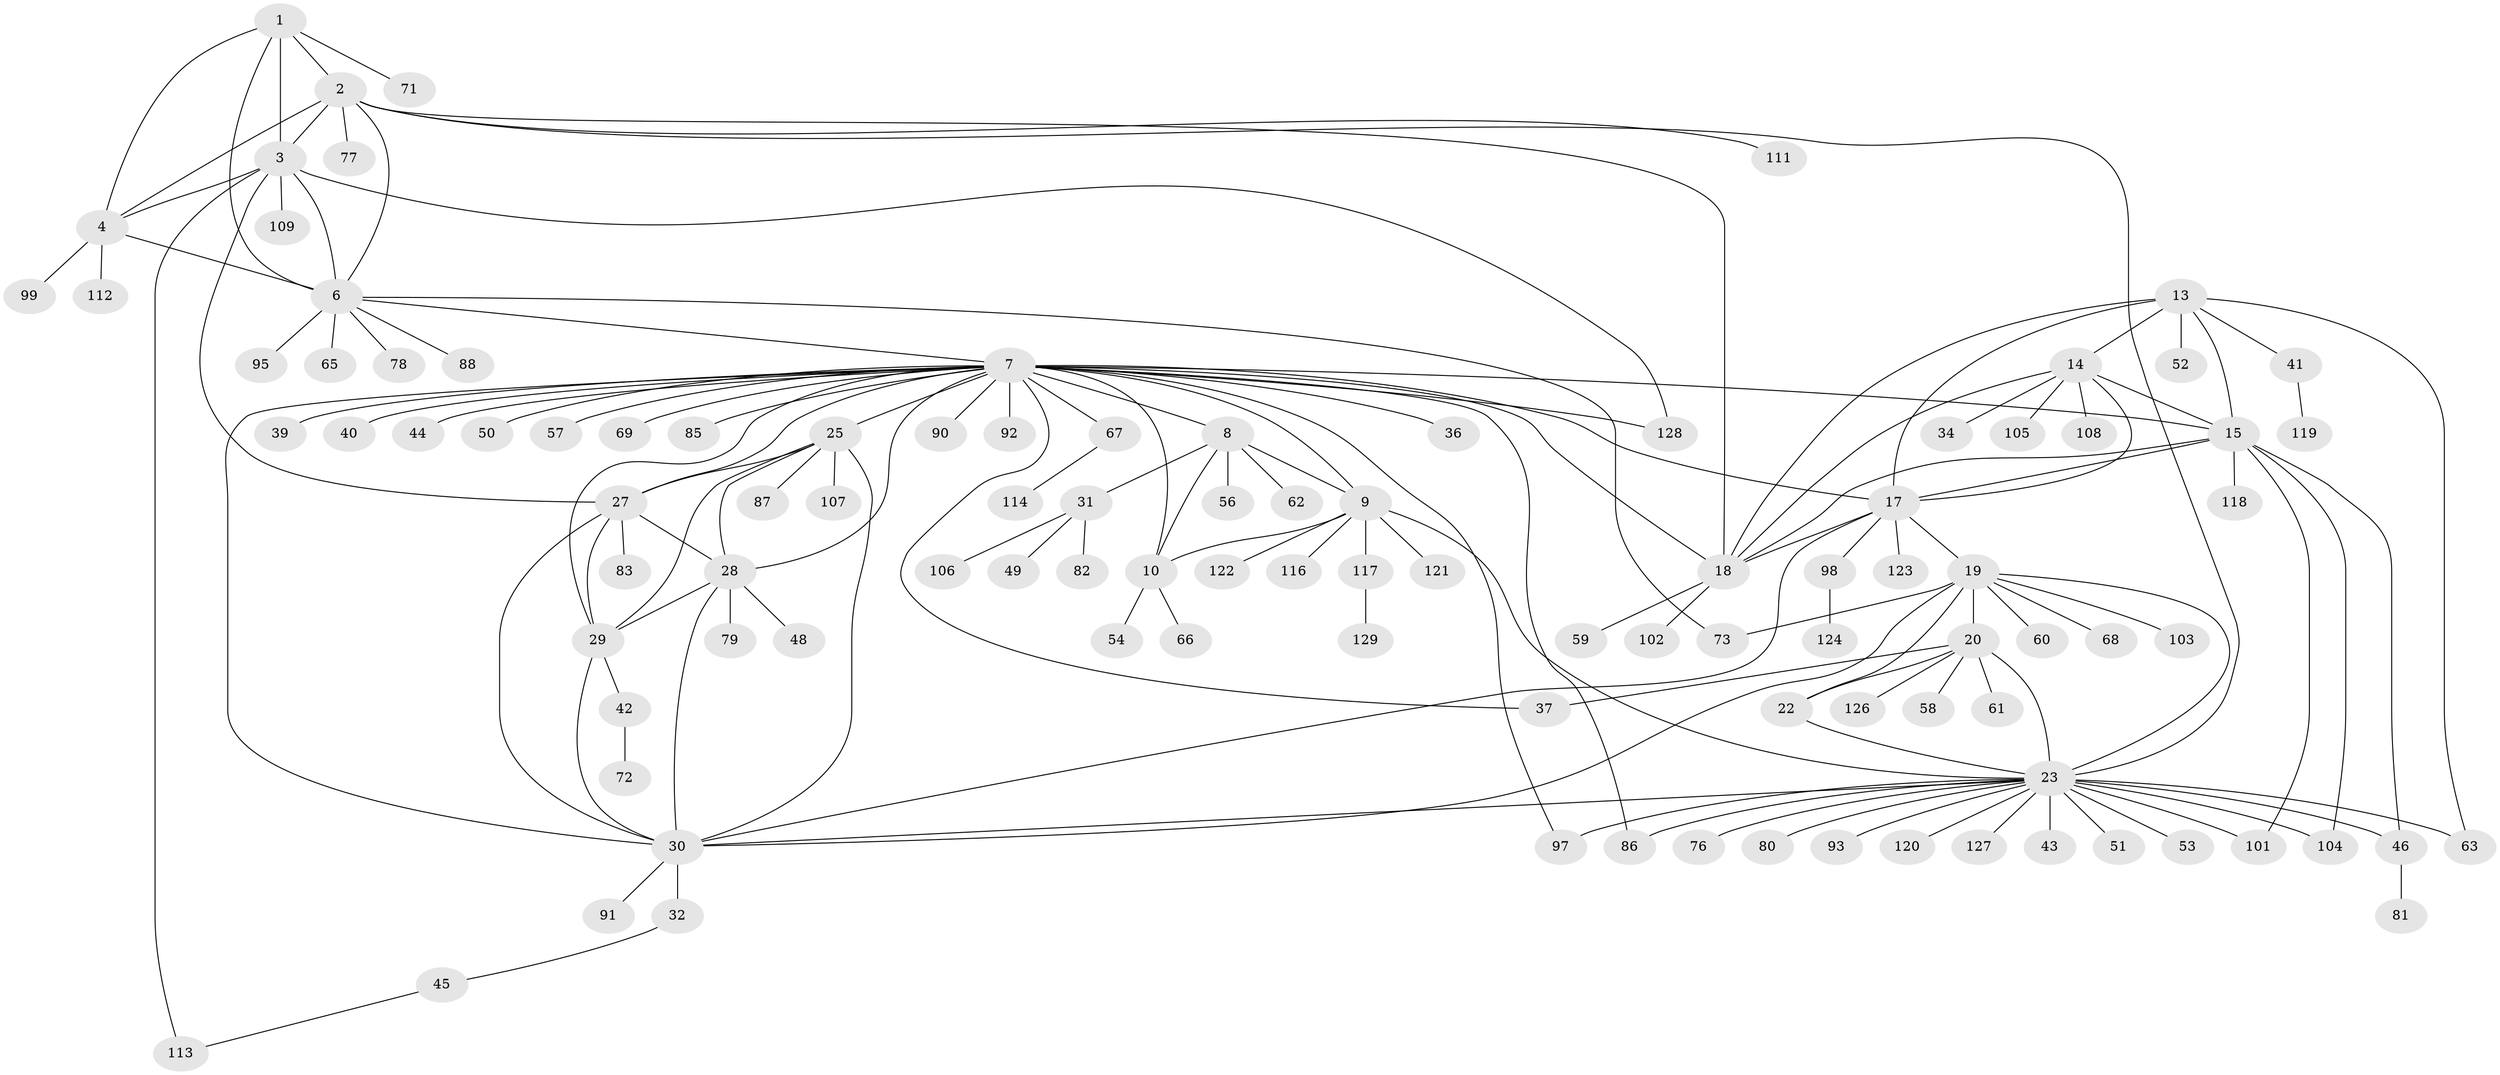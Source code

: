 // original degree distribution, {7: 0.03076923076923077, 9: 0.038461538461538464, 8: 0.05384615384615385, 6: 0.03076923076923077, 12: 0.007692307692307693, 17: 0.015384615384615385, 5: 0.015384615384615385, 10: 0.023076923076923078, 11: 0.007692307692307693, 14: 0.007692307692307693, 3: 0.046153846153846156, 2: 0.15384615384615385, 1: 0.5692307692307692}
// Generated by graph-tools (version 1.1) at 2025/42/03/06/25 10:42:12]
// undirected, 105 vertices, 151 edges
graph export_dot {
graph [start="1"]
  node [color=gray90,style=filled];
  1 [super="+89"];
  2;
  3 [super="+5"];
  4 [super="+94"];
  6 [super="+110"];
  7 [super="+26"];
  8 [super="+12"];
  9 [super="+11"];
  10 [super="+115"];
  13 [super="+16"];
  14 [super="+125"];
  15;
  17 [super="+38"];
  18 [super="+100"];
  19 [super="+75"];
  20 [super="+21"];
  22;
  23 [super="+24"];
  25 [super="+96"];
  27 [super="+35"];
  28 [super="+33"];
  29 [super="+74"];
  30 [super="+70"];
  31 [super="+64"];
  32;
  34;
  36;
  37;
  39;
  40;
  41 [super="+47"];
  42 [super="+55"];
  43;
  44;
  45;
  46;
  48;
  49;
  50;
  51;
  52;
  53;
  54;
  56 [super="+130"];
  57;
  58;
  59;
  60;
  61;
  62;
  63 [super="+84"];
  65;
  66;
  67;
  68;
  69;
  71;
  72;
  73;
  76;
  77;
  78;
  79;
  80;
  81;
  82;
  83;
  85;
  86;
  87;
  88;
  90;
  91;
  92;
  93;
  95;
  97;
  98;
  99;
  101;
  102;
  103;
  104;
  105;
  106;
  107;
  108;
  109;
  111;
  112;
  113;
  114;
  116;
  117;
  118;
  119;
  120;
  121;
  122;
  123;
  124;
  126;
  127;
  128;
  129;
  1 -- 2;
  1 -- 3 [weight=2];
  1 -- 4;
  1 -- 6;
  1 -- 71;
  2 -- 3 [weight=2];
  2 -- 4;
  2 -- 6;
  2 -- 18;
  2 -- 23;
  2 -- 77;
  2 -- 111;
  3 -- 4 [weight=2];
  3 -- 6 [weight=2];
  3 -- 27;
  3 -- 109;
  3 -- 113;
  3 -- 128;
  4 -- 6;
  4 -- 99;
  4 -- 112;
  6 -- 7;
  6 -- 65;
  6 -- 73;
  6 -- 78;
  6 -- 88;
  6 -- 95;
  7 -- 8 [weight=2];
  7 -- 9 [weight=2];
  7 -- 10;
  7 -- 15;
  7 -- 37;
  7 -- 40;
  7 -- 50;
  7 -- 86;
  7 -- 90;
  7 -- 92;
  7 -- 97;
  7 -- 128;
  7 -- 67;
  7 -- 36;
  7 -- 69;
  7 -- 39;
  7 -- 44;
  7 -- 85;
  7 -- 25;
  7 -- 27;
  7 -- 28;
  7 -- 29;
  7 -- 30;
  7 -- 57;
  7 -- 18;
  7 -- 17;
  8 -- 9 [weight=4];
  8 -- 10 [weight=2];
  8 -- 31;
  8 -- 56;
  8 -- 62;
  9 -- 10 [weight=2];
  9 -- 116;
  9 -- 117;
  9 -- 121;
  9 -- 122;
  9 -- 23;
  10 -- 54;
  10 -- 66;
  13 -- 14 [weight=2];
  13 -- 15 [weight=2];
  13 -- 17 [weight=2];
  13 -- 18 [weight=2];
  13 -- 41;
  13 -- 63;
  13 -- 52;
  14 -- 15;
  14 -- 17;
  14 -- 18;
  14 -- 34;
  14 -- 105;
  14 -- 108;
  15 -- 17;
  15 -- 18;
  15 -- 46;
  15 -- 101;
  15 -- 104;
  15 -- 118;
  17 -- 18;
  17 -- 19;
  17 -- 30;
  17 -- 123;
  17 -- 98;
  18 -- 59;
  18 -- 102;
  19 -- 20 [weight=2];
  19 -- 22;
  19 -- 23 [weight=2];
  19 -- 60;
  19 -- 68;
  19 -- 73;
  19 -- 103;
  19 -- 30;
  20 -- 22 [weight=2];
  20 -- 23 [weight=4];
  20 -- 58;
  20 -- 37;
  20 -- 61;
  20 -- 126;
  22 -- 23 [weight=2];
  23 -- 30;
  23 -- 43;
  23 -- 46;
  23 -- 104;
  23 -- 76;
  23 -- 80;
  23 -- 86;
  23 -- 93;
  23 -- 97;
  23 -- 101;
  23 -- 51;
  23 -- 53;
  23 -- 120;
  23 -- 63;
  23 -- 127;
  25 -- 27;
  25 -- 28;
  25 -- 29;
  25 -- 30;
  25 -- 87;
  25 -- 107;
  27 -- 28;
  27 -- 29;
  27 -- 30;
  27 -- 83;
  28 -- 29;
  28 -- 30;
  28 -- 48;
  28 -- 79;
  29 -- 30;
  29 -- 42;
  30 -- 32;
  30 -- 91;
  31 -- 49;
  31 -- 82;
  31 -- 106;
  32 -- 45;
  41 -- 119;
  42 -- 72;
  45 -- 113;
  46 -- 81;
  67 -- 114;
  98 -- 124;
  117 -- 129;
}
